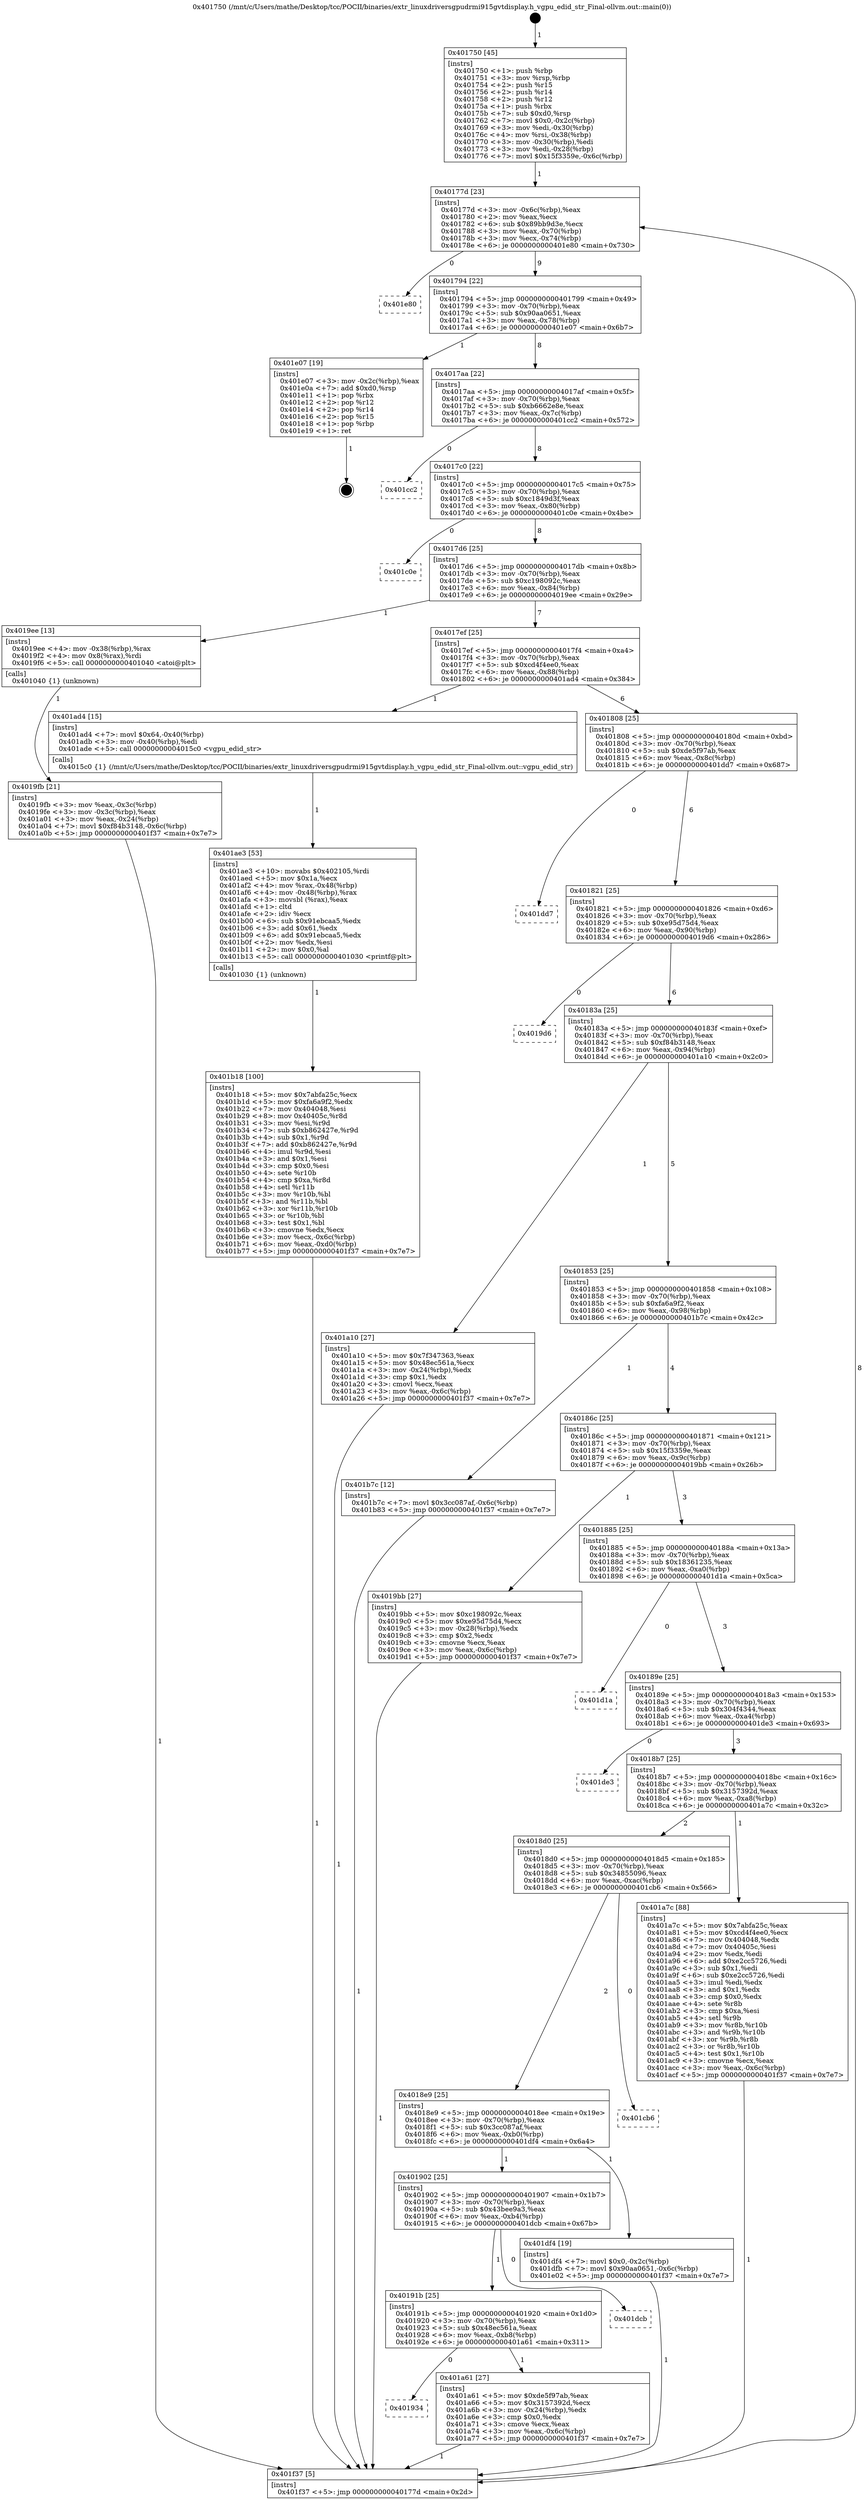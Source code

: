 digraph "0x401750" {
  label = "0x401750 (/mnt/c/Users/mathe/Desktop/tcc/POCII/binaries/extr_linuxdriversgpudrmi915gvtdisplay.h_vgpu_edid_str_Final-ollvm.out::main(0))"
  labelloc = "t"
  node[shape=record]

  Entry [label="",width=0.3,height=0.3,shape=circle,fillcolor=black,style=filled]
  "0x40177d" [label="{
     0x40177d [23]\l
     | [instrs]\l
     &nbsp;&nbsp;0x40177d \<+3\>: mov -0x6c(%rbp),%eax\l
     &nbsp;&nbsp;0x401780 \<+2\>: mov %eax,%ecx\l
     &nbsp;&nbsp;0x401782 \<+6\>: sub $0x89bb9d3e,%ecx\l
     &nbsp;&nbsp;0x401788 \<+3\>: mov %eax,-0x70(%rbp)\l
     &nbsp;&nbsp;0x40178b \<+3\>: mov %ecx,-0x74(%rbp)\l
     &nbsp;&nbsp;0x40178e \<+6\>: je 0000000000401e80 \<main+0x730\>\l
  }"]
  "0x401e80" [label="{
     0x401e80\l
  }", style=dashed]
  "0x401794" [label="{
     0x401794 [22]\l
     | [instrs]\l
     &nbsp;&nbsp;0x401794 \<+5\>: jmp 0000000000401799 \<main+0x49\>\l
     &nbsp;&nbsp;0x401799 \<+3\>: mov -0x70(%rbp),%eax\l
     &nbsp;&nbsp;0x40179c \<+5\>: sub $0x90aa0651,%eax\l
     &nbsp;&nbsp;0x4017a1 \<+3\>: mov %eax,-0x78(%rbp)\l
     &nbsp;&nbsp;0x4017a4 \<+6\>: je 0000000000401e07 \<main+0x6b7\>\l
  }"]
  Exit [label="",width=0.3,height=0.3,shape=circle,fillcolor=black,style=filled,peripheries=2]
  "0x401e07" [label="{
     0x401e07 [19]\l
     | [instrs]\l
     &nbsp;&nbsp;0x401e07 \<+3\>: mov -0x2c(%rbp),%eax\l
     &nbsp;&nbsp;0x401e0a \<+7\>: add $0xd0,%rsp\l
     &nbsp;&nbsp;0x401e11 \<+1\>: pop %rbx\l
     &nbsp;&nbsp;0x401e12 \<+2\>: pop %r12\l
     &nbsp;&nbsp;0x401e14 \<+2\>: pop %r14\l
     &nbsp;&nbsp;0x401e16 \<+2\>: pop %r15\l
     &nbsp;&nbsp;0x401e18 \<+1\>: pop %rbp\l
     &nbsp;&nbsp;0x401e19 \<+1\>: ret\l
  }"]
  "0x4017aa" [label="{
     0x4017aa [22]\l
     | [instrs]\l
     &nbsp;&nbsp;0x4017aa \<+5\>: jmp 00000000004017af \<main+0x5f\>\l
     &nbsp;&nbsp;0x4017af \<+3\>: mov -0x70(%rbp),%eax\l
     &nbsp;&nbsp;0x4017b2 \<+5\>: sub $0xb6662e8e,%eax\l
     &nbsp;&nbsp;0x4017b7 \<+3\>: mov %eax,-0x7c(%rbp)\l
     &nbsp;&nbsp;0x4017ba \<+6\>: je 0000000000401cc2 \<main+0x572\>\l
  }"]
  "0x401b18" [label="{
     0x401b18 [100]\l
     | [instrs]\l
     &nbsp;&nbsp;0x401b18 \<+5\>: mov $0x7abfa25c,%ecx\l
     &nbsp;&nbsp;0x401b1d \<+5\>: mov $0xfa6a9f2,%edx\l
     &nbsp;&nbsp;0x401b22 \<+7\>: mov 0x404048,%esi\l
     &nbsp;&nbsp;0x401b29 \<+8\>: mov 0x40405c,%r8d\l
     &nbsp;&nbsp;0x401b31 \<+3\>: mov %esi,%r9d\l
     &nbsp;&nbsp;0x401b34 \<+7\>: sub $0xb862427e,%r9d\l
     &nbsp;&nbsp;0x401b3b \<+4\>: sub $0x1,%r9d\l
     &nbsp;&nbsp;0x401b3f \<+7\>: add $0xb862427e,%r9d\l
     &nbsp;&nbsp;0x401b46 \<+4\>: imul %r9d,%esi\l
     &nbsp;&nbsp;0x401b4a \<+3\>: and $0x1,%esi\l
     &nbsp;&nbsp;0x401b4d \<+3\>: cmp $0x0,%esi\l
     &nbsp;&nbsp;0x401b50 \<+4\>: sete %r10b\l
     &nbsp;&nbsp;0x401b54 \<+4\>: cmp $0xa,%r8d\l
     &nbsp;&nbsp;0x401b58 \<+4\>: setl %r11b\l
     &nbsp;&nbsp;0x401b5c \<+3\>: mov %r10b,%bl\l
     &nbsp;&nbsp;0x401b5f \<+3\>: and %r11b,%bl\l
     &nbsp;&nbsp;0x401b62 \<+3\>: xor %r11b,%r10b\l
     &nbsp;&nbsp;0x401b65 \<+3\>: or %r10b,%bl\l
     &nbsp;&nbsp;0x401b68 \<+3\>: test $0x1,%bl\l
     &nbsp;&nbsp;0x401b6b \<+3\>: cmovne %edx,%ecx\l
     &nbsp;&nbsp;0x401b6e \<+3\>: mov %ecx,-0x6c(%rbp)\l
     &nbsp;&nbsp;0x401b71 \<+6\>: mov %eax,-0xd0(%rbp)\l
     &nbsp;&nbsp;0x401b77 \<+5\>: jmp 0000000000401f37 \<main+0x7e7\>\l
  }"]
  "0x401cc2" [label="{
     0x401cc2\l
  }", style=dashed]
  "0x4017c0" [label="{
     0x4017c0 [22]\l
     | [instrs]\l
     &nbsp;&nbsp;0x4017c0 \<+5\>: jmp 00000000004017c5 \<main+0x75\>\l
     &nbsp;&nbsp;0x4017c5 \<+3\>: mov -0x70(%rbp),%eax\l
     &nbsp;&nbsp;0x4017c8 \<+5\>: sub $0xc1849d3f,%eax\l
     &nbsp;&nbsp;0x4017cd \<+3\>: mov %eax,-0x80(%rbp)\l
     &nbsp;&nbsp;0x4017d0 \<+6\>: je 0000000000401c0e \<main+0x4be\>\l
  }"]
  "0x401ae3" [label="{
     0x401ae3 [53]\l
     | [instrs]\l
     &nbsp;&nbsp;0x401ae3 \<+10\>: movabs $0x402105,%rdi\l
     &nbsp;&nbsp;0x401aed \<+5\>: mov $0x1a,%ecx\l
     &nbsp;&nbsp;0x401af2 \<+4\>: mov %rax,-0x48(%rbp)\l
     &nbsp;&nbsp;0x401af6 \<+4\>: mov -0x48(%rbp),%rax\l
     &nbsp;&nbsp;0x401afa \<+3\>: movsbl (%rax),%eax\l
     &nbsp;&nbsp;0x401afd \<+1\>: cltd\l
     &nbsp;&nbsp;0x401afe \<+2\>: idiv %ecx\l
     &nbsp;&nbsp;0x401b00 \<+6\>: sub $0x91ebcaa5,%edx\l
     &nbsp;&nbsp;0x401b06 \<+3\>: add $0x61,%edx\l
     &nbsp;&nbsp;0x401b09 \<+6\>: add $0x91ebcaa5,%edx\l
     &nbsp;&nbsp;0x401b0f \<+2\>: mov %edx,%esi\l
     &nbsp;&nbsp;0x401b11 \<+2\>: mov $0x0,%al\l
     &nbsp;&nbsp;0x401b13 \<+5\>: call 0000000000401030 \<printf@plt\>\l
     | [calls]\l
     &nbsp;&nbsp;0x401030 \{1\} (unknown)\l
  }"]
  "0x401c0e" [label="{
     0x401c0e\l
  }", style=dashed]
  "0x4017d6" [label="{
     0x4017d6 [25]\l
     | [instrs]\l
     &nbsp;&nbsp;0x4017d6 \<+5\>: jmp 00000000004017db \<main+0x8b\>\l
     &nbsp;&nbsp;0x4017db \<+3\>: mov -0x70(%rbp),%eax\l
     &nbsp;&nbsp;0x4017de \<+5\>: sub $0xc198092c,%eax\l
     &nbsp;&nbsp;0x4017e3 \<+6\>: mov %eax,-0x84(%rbp)\l
     &nbsp;&nbsp;0x4017e9 \<+6\>: je 00000000004019ee \<main+0x29e\>\l
  }"]
  "0x401934" [label="{
     0x401934\l
  }", style=dashed]
  "0x4019ee" [label="{
     0x4019ee [13]\l
     | [instrs]\l
     &nbsp;&nbsp;0x4019ee \<+4\>: mov -0x38(%rbp),%rax\l
     &nbsp;&nbsp;0x4019f2 \<+4\>: mov 0x8(%rax),%rdi\l
     &nbsp;&nbsp;0x4019f6 \<+5\>: call 0000000000401040 \<atoi@plt\>\l
     | [calls]\l
     &nbsp;&nbsp;0x401040 \{1\} (unknown)\l
  }"]
  "0x4017ef" [label="{
     0x4017ef [25]\l
     | [instrs]\l
     &nbsp;&nbsp;0x4017ef \<+5\>: jmp 00000000004017f4 \<main+0xa4\>\l
     &nbsp;&nbsp;0x4017f4 \<+3\>: mov -0x70(%rbp),%eax\l
     &nbsp;&nbsp;0x4017f7 \<+5\>: sub $0xcd4f4ee0,%eax\l
     &nbsp;&nbsp;0x4017fc \<+6\>: mov %eax,-0x88(%rbp)\l
     &nbsp;&nbsp;0x401802 \<+6\>: je 0000000000401ad4 \<main+0x384\>\l
  }"]
  "0x401a61" [label="{
     0x401a61 [27]\l
     | [instrs]\l
     &nbsp;&nbsp;0x401a61 \<+5\>: mov $0xde5f97ab,%eax\l
     &nbsp;&nbsp;0x401a66 \<+5\>: mov $0x3157392d,%ecx\l
     &nbsp;&nbsp;0x401a6b \<+3\>: mov -0x24(%rbp),%edx\l
     &nbsp;&nbsp;0x401a6e \<+3\>: cmp $0x0,%edx\l
     &nbsp;&nbsp;0x401a71 \<+3\>: cmove %ecx,%eax\l
     &nbsp;&nbsp;0x401a74 \<+3\>: mov %eax,-0x6c(%rbp)\l
     &nbsp;&nbsp;0x401a77 \<+5\>: jmp 0000000000401f37 \<main+0x7e7\>\l
  }"]
  "0x401ad4" [label="{
     0x401ad4 [15]\l
     | [instrs]\l
     &nbsp;&nbsp;0x401ad4 \<+7\>: movl $0x64,-0x40(%rbp)\l
     &nbsp;&nbsp;0x401adb \<+3\>: mov -0x40(%rbp),%edi\l
     &nbsp;&nbsp;0x401ade \<+5\>: call 00000000004015c0 \<vgpu_edid_str\>\l
     | [calls]\l
     &nbsp;&nbsp;0x4015c0 \{1\} (/mnt/c/Users/mathe/Desktop/tcc/POCII/binaries/extr_linuxdriversgpudrmi915gvtdisplay.h_vgpu_edid_str_Final-ollvm.out::vgpu_edid_str)\l
  }"]
  "0x401808" [label="{
     0x401808 [25]\l
     | [instrs]\l
     &nbsp;&nbsp;0x401808 \<+5\>: jmp 000000000040180d \<main+0xbd\>\l
     &nbsp;&nbsp;0x40180d \<+3\>: mov -0x70(%rbp),%eax\l
     &nbsp;&nbsp;0x401810 \<+5\>: sub $0xde5f97ab,%eax\l
     &nbsp;&nbsp;0x401815 \<+6\>: mov %eax,-0x8c(%rbp)\l
     &nbsp;&nbsp;0x40181b \<+6\>: je 0000000000401dd7 \<main+0x687\>\l
  }"]
  "0x40191b" [label="{
     0x40191b [25]\l
     | [instrs]\l
     &nbsp;&nbsp;0x40191b \<+5\>: jmp 0000000000401920 \<main+0x1d0\>\l
     &nbsp;&nbsp;0x401920 \<+3\>: mov -0x70(%rbp),%eax\l
     &nbsp;&nbsp;0x401923 \<+5\>: sub $0x48ec561a,%eax\l
     &nbsp;&nbsp;0x401928 \<+6\>: mov %eax,-0xb8(%rbp)\l
     &nbsp;&nbsp;0x40192e \<+6\>: je 0000000000401a61 \<main+0x311\>\l
  }"]
  "0x401dd7" [label="{
     0x401dd7\l
  }", style=dashed]
  "0x401821" [label="{
     0x401821 [25]\l
     | [instrs]\l
     &nbsp;&nbsp;0x401821 \<+5\>: jmp 0000000000401826 \<main+0xd6\>\l
     &nbsp;&nbsp;0x401826 \<+3\>: mov -0x70(%rbp),%eax\l
     &nbsp;&nbsp;0x401829 \<+5\>: sub $0xe95d75d4,%eax\l
     &nbsp;&nbsp;0x40182e \<+6\>: mov %eax,-0x90(%rbp)\l
     &nbsp;&nbsp;0x401834 \<+6\>: je 00000000004019d6 \<main+0x286\>\l
  }"]
  "0x401dcb" [label="{
     0x401dcb\l
  }", style=dashed]
  "0x4019d6" [label="{
     0x4019d6\l
  }", style=dashed]
  "0x40183a" [label="{
     0x40183a [25]\l
     | [instrs]\l
     &nbsp;&nbsp;0x40183a \<+5\>: jmp 000000000040183f \<main+0xef\>\l
     &nbsp;&nbsp;0x40183f \<+3\>: mov -0x70(%rbp),%eax\l
     &nbsp;&nbsp;0x401842 \<+5\>: sub $0xf84b3148,%eax\l
     &nbsp;&nbsp;0x401847 \<+6\>: mov %eax,-0x94(%rbp)\l
     &nbsp;&nbsp;0x40184d \<+6\>: je 0000000000401a10 \<main+0x2c0\>\l
  }"]
  "0x401902" [label="{
     0x401902 [25]\l
     | [instrs]\l
     &nbsp;&nbsp;0x401902 \<+5\>: jmp 0000000000401907 \<main+0x1b7\>\l
     &nbsp;&nbsp;0x401907 \<+3\>: mov -0x70(%rbp),%eax\l
     &nbsp;&nbsp;0x40190a \<+5\>: sub $0x43bee9a3,%eax\l
     &nbsp;&nbsp;0x40190f \<+6\>: mov %eax,-0xb4(%rbp)\l
     &nbsp;&nbsp;0x401915 \<+6\>: je 0000000000401dcb \<main+0x67b\>\l
  }"]
  "0x401a10" [label="{
     0x401a10 [27]\l
     | [instrs]\l
     &nbsp;&nbsp;0x401a10 \<+5\>: mov $0x7f347363,%eax\l
     &nbsp;&nbsp;0x401a15 \<+5\>: mov $0x48ec561a,%ecx\l
     &nbsp;&nbsp;0x401a1a \<+3\>: mov -0x24(%rbp),%edx\l
     &nbsp;&nbsp;0x401a1d \<+3\>: cmp $0x1,%edx\l
     &nbsp;&nbsp;0x401a20 \<+3\>: cmovl %ecx,%eax\l
     &nbsp;&nbsp;0x401a23 \<+3\>: mov %eax,-0x6c(%rbp)\l
     &nbsp;&nbsp;0x401a26 \<+5\>: jmp 0000000000401f37 \<main+0x7e7\>\l
  }"]
  "0x401853" [label="{
     0x401853 [25]\l
     | [instrs]\l
     &nbsp;&nbsp;0x401853 \<+5\>: jmp 0000000000401858 \<main+0x108\>\l
     &nbsp;&nbsp;0x401858 \<+3\>: mov -0x70(%rbp),%eax\l
     &nbsp;&nbsp;0x40185b \<+5\>: sub $0xfa6a9f2,%eax\l
     &nbsp;&nbsp;0x401860 \<+6\>: mov %eax,-0x98(%rbp)\l
     &nbsp;&nbsp;0x401866 \<+6\>: je 0000000000401b7c \<main+0x42c\>\l
  }"]
  "0x401df4" [label="{
     0x401df4 [19]\l
     | [instrs]\l
     &nbsp;&nbsp;0x401df4 \<+7\>: movl $0x0,-0x2c(%rbp)\l
     &nbsp;&nbsp;0x401dfb \<+7\>: movl $0x90aa0651,-0x6c(%rbp)\l
     &nbsp;&nbsp;0x401e02 \<+5\>: jmp 0000000000401f37 \<main+0x7e7\>\l
  }"]
  "0x401b7c" [label="{
     0x401b7c [12]\l
     | [instrs]\l
     &nbsp;&nbsp;0x401b7c \<+7\>: movl $0x3cc087af,-0x6c(%rbp)\l
     &nbsp;&nbsp;0x401b83 \<+5\>: jmp 0000000000401f37 \<main+0x7e7\>\l
  }"]
  "0x40186c" [label="{
     0x40186c [25]\l
     | [instrs]\l
     &nbsp;&nbsp;0x40186c \<+5\>: jmp 0000000000401871 \<main+0x121\>\l
     &nbsp;&nbsp;0x401871 \<+3\>: mov -0x70(%rbp),%eax\l
     &nbsp;&nbsp;0x401874 \<+5\>: sub $0x15f3359e,%eax\l
     &nbsp;&nbsp;0x401879 \<+6\>: mov %eax,-0x9c(%rbp)\l
     &nbsp;&nbsp;0x40187f \<+6\>: je 00000000004019bb \<main+0x26b\>\l
  }"]
  "0x4018e9" [label="{
     0x4018e9 [25]\l
     | [instrs]\l
     &nbsp;&nbsp;0x4018e9 \<+5\>: jmp 00000000004018ee \<main+0x19e\>\l
     &nbsp;&nbsp;0x4018ee \<+3\>: mov -0x70(%rbp),%eax\l
     &nbsp;&nbsp;0x4018f1 \<+5\>: sub $0x3cc087af,%eax\l
     &nbsp;&nbsp;0x4018f6 \<+6\>: mov %eax,-0xb0(%rbp)\l
     &nbsp;&nbsp;0x4018fc \<+6\>: je 0000000000401df4 \<main+0x6a4\>\l
  }"]
  "0x4019bb" [label="{
     0x4019bb [27]\l
     | [instrs]\l
     &nbsp;&nbsp;0x4019bb \<+5\>: mov $0xc198092c,%eax\l
     &nbsp;&nbsp;0x4019c0 \<+5\>: mov $0xe95d75d4,%ecx\l
     &nbsp;&nbsp;0x4019c5 \<+3\>: mov -0x28(%rbp),%edx\l
     &nbsp;&nbsp;0x4019c8 \<+3\>: cmp $0x2,%edx\l
     &nbsp;&nbsp;0x4019cb \<+3\>: cmovne %ecx,%eax\l
     &nbsp;&nbsp;0x4019ce \<+3\>: mov %eax,-0x6c(%rbp)\l
     &nbsp;&nbsp;0x4019d1 \<+5\>: jmp 0000000000401f37 \<main+0x7e7\>\l
  }"]
  "0x401885" [label="{
     0x401885 [25]\l
     | [instrs]\l
     &nbsp;&nbsp;0x401885 \<+5\>: jmp 000000000040188a \<main+0x13a\>\l
     &nbsp;&nbsp;0x40188a \<+3\>: mov -0x70(%rbp),%eax\l
     &nbsp;&nbsp;0x40188d \<+5\>: sub $0x18361235,%eax\l
     &nbsp;&nbsp;0x401892 \<+6\>: mov %eax,-0xa0(%rbp)\l
     &nbsp;&nbsp;0x401898 \<+6\>: je 0000000000401d1a \<main+0x5ca\>\l
  }"]
  "0x401f37" [label="{
     0x401f37 [5]\l
     | [instrs]\l
     &nbsp;&nbsp;0x401f37 \<+5\>: jmp 000000000040177d \<main+0x2d\>\l
  }"]
  "0x401750" [label="{
     0x401750 [45]\l
     | [instrs]\l
     &nbsp;&nbsp;0x401750 \<+1\>: push %rbp\l
     &nbsp;&nbsp;0x401751 \<+3\>: mov %rsp,%rbp\l
     &nbsp;&nbsp;0x401754 \<+2\>: push %r15\l
     &nbsp;&nbsp;0x401756 \<+2\>: push %r14\l
     &nbsp;&nbsp;0x401758 \<+2\>: push %r12\l
     &nbsp;&nbsp;0x40175a \<+1\>: push %rbx\l
     &nbsp;&nbsp;0x40175b \<+7\>: sub $0xd0,%rsp\l
     &nbsp;&nbsp;0x401762 \<+7\>: movl $0x0,-0x2c(%rbp)\l
     &nbsp;&nbsp;0x401769 \<+3\>: mov %edi,-0x30(%rbp)\l
     &nbsp;&nbsp;0x40176c \<+4\>: mov %rsi,-0x38(%rbp)\l
     &nbsp;&nbsp;0x401770 \<+3\>: mov -0x30(%rbp),%edi\l
     &nbsp;&nbsp;0x401773 \<+3\>: mov %edi,-0x28(%rbp)\l
     &nbsp;&nbsp;0x401776 \<+7\>: movl $0x15f3359e,-0x6c(%rbp)\l
  }"]
  "0x4019fb" [label="{
     0x4019fb [21]\l
     | [instrs]\l
     &nbsp;&nbsp;0x4019fb \<+3\>: mov %eax,-0x3c(%rbp)\l
     &nbsp;&nbsp;0x4019fe \<+3\>: mov -0x3c(%rbp),%eax\l
     &nbsp;&nbsp;0x401a01 \<+3\>: mov %eax,-0x24(%rbp)\l
     &nbsp;&nbsp;0x401a04 \<+7\>: movl $0xf84b3148,-0x6c(%rbp)\l
     &nbsp;&nbsp;0x401a0b \<+5\>: jmp 0000000000401f37 \<main+0x7e7\>\l
  }"]
  "0x401cb6" [label="{
     0x401cb6\l
  }", style=dashed]
  "0x401d1a" [label="{
     0x401d1a\l
  }", style=dashed]
  "0x40189e" [label="{
     0x40189e [25]\l
     | [instrs]\l
     &nbsp;&nbsp;0x40189e \<+5\>: jmp 00000000004018a3 \<main+0x153\>\l
     &nbsp;&nbsp;0x4018a3 \<+3\>: mov -0x70(%rbp),%eax\l
     &nbsp;&nbsp;0x4018a6 \<+5\>: sub $0x304f4344,%eax\l
     &nbsp;&nbsp;0x4018ab \<+6\>: mov %eax,-0xa4(%rbp)\l
     &nbsp;&nbsp;0x4018b1 \<+6\>: je 0000000000401de3 \<main+0x693\>\l
  }"]
  "0x4018d0" [label="{
     0x4018d0 [25]\l
     | [instrs]\l
     &nbsp;&nbsp;0x4018d0 \<+5\>: jmp 00000000004018d5 \<main+0x185\>\l
     &nbsp;&nbsp;0x4018d5 \<+3\>: mov -0x70(%rbp),%eax\l
     &nbsp;&nbsp;0x4018d8 \<+5\>: sub $0x34855096,%eax\l
     &nbsp;&nbsp;0x4018dd \<+6\>: mov %eax,-0xac(%rbp)\l
     &nbsp;&nbsp;0x4018e3 \<+6\>: je 0000000000401cb6 \<main+0x566\>\l
  }"]
  "0x401de3" [label="{
     0x401de3\l
  }", style=dashed]
  "0x4018b7" [label="{
     0x4018b7 [25]\l
     | [instrs]\l
     &nbsp;&nbsp;0x4018b7 \<+5\>: jmp 00000000004018bc \<main+0x16c\>\l
     &nbsp;&nbsp;0x4018bc \<+3\>: mov -0x70(%rbp),%eax\l
     &nbsp;&nbsp;0x4018bf \<+5\>: sub $0x3157392d,%eax\l
     &nbsp;&nbsp;0x4018c4 \<+6\>: mov %eax,-0xa8(%rbp)\l
     &nbsp;&nbsp;0x4018ca \<+6\>: je 0000000000401a7c \<main+0x32c\>\l
  }"]
  "0x401a7c" [label="{
     0x401a7c [88]\l
     | [instrs]\l
     &nbsp;&nbsp;0x401a7c \<+5\>: mov $0x7abfa25c,%eax\l
     &nbsp;&nbsp;0x401a81 \<+5\>: mov $0xcd4f4ee0,%ecx\l
     &nbsp;&nbsp;0x401a86 \<+7\>: mov 0x404048,%edx\l
     &nbsp;&nbsp;0x401a8d \<+7\>: mov 0x40405c,%esi\l
     &nbsp;&nbsp;0x401a94 \<+2\>: mov %edx,%edi\l
     &nbsp;&nbsp;0x401a96 \<+6\>: add $0xe2cc5726,%edi\l
     &nbsp;&nbsp;0x401a9c \<+3\>: sub $0x1,%edi\l
     &nbsp;&nbsp;0x401a9f \<+6\>: sub $0xe2cc5726,%edi\l
     &nbsp;&nbsp;0x401aa5 \<+3\>: imul %edi,%edx\l
     &nbsp;&nbsp;0x401aa8 \<+3\>: and $0x1,%edx\l
     &nbsp;&nbsp;0x401aab \<+3\>: cmp $0x0,%edx\l
     &nbsp;&nbsp;0x401aae \<+4\>: sete %r8b\l
     &nbsp;&nbsp;0x401ab2 \<+3\>: cmp $0xa,%esi\l
     &nbsp;&nbsp;0x401ab5 \<+4\>: setl %r9b\l
     &nbsp;&nbsp;0x401ab9 \<+3\>: mov %r8b,%r10b\l
     &nbsp;&nbsp;0x401abc \<+3\>: and %r9b,%r10b\l
     &nbsp;&nbsp;0x401abf \<+3\>: xor %r9b,%r8b\l
     &nbsp;&nbsp;0x401ac2 \<+3\>: or %r8b,%r10b\l
     &nbsp;&nbsp;0x401ac5 \<+4\>: test $0x1,%r10b\l
     &nbsp;&nbsp;0x401ac9 \<+3\>: cmovne %ecx,%eax\l
     &nbsp;&nbsp;0x401acc \<+3\>: mov %eax,-0x6c(%rbp)\l
     &nbsp;&nbsp;0x401acf \<+5\>: jmp 0000000000401f37 \<main+0x7e7\>\l
  }"]
  Entry -> "0x401750" [label=" 1"]
  "0x40177d" -> "0x401e80" [label=" 0"]
  "0x40177d" -> "0x401794" [label=" 9"]
  "0x401e07" -> Exit [label=" 1"]
  "0x401794" -> "0x401e07" [label=" 1"]
  "0x401794" -> "0x4017aa" [label=" 8"]
  "0x401df4" -> "0x401f37" [label=" 1"]
  "0x4017aa" -> "0x401cc2" [label=" 0"]
  "0x4017aa" -> "0x4017c0" [label=" 8"]
  "0x401b7c" -> "0x401f37" [label=" 1"]
  "0x4017c0" -> "0x401c0e" [label=" 0"]
  "0x4017c0" -> "0x4017d6" [label=" 8"]
  "0x401b18" -> "0x401f37" [label=" 1"]
  "0x4017d6" -> "0x4019ee" [label=" 1"]
  "0x4017d6" -> "0x4017ef" [label=" 7"]
  "0x401ae3" -> "0x401b18" [label=" 1"]
  "0x4017ef" -> "0x401ad4" [label=" 1"]
  "0x4017ef" -> "0x401808" [label=" 6"]
  "0x401ad4" -> "0x401ae3" [label=" 1"]
  "0x401808" -> "0x401dd7" [label=" 0"]
  "0x401808" -> "0x401821" [label=" 6"]
  "0x401a61" -> "0x401f37" [label=" 1"]
  "0x401821" -> "0x4019d6" [label=" 0"]
  "0x401821" -> "0x40183a" [label=" 6"]
  "0x40191b" -> "0x401934" [label=" 0"]
  "0x40183a" -> "0x401a10" [label=" 1"]
  "0x40183a" -> "0x401853" [label=" 5"]
  "0x401a7c" -> "0x401f37" [label=" 1"]
  "0x401853" -> "0x401b7c" [label=" 1"]
  "0x401853" -> "0x40186c" [label=" 4"]
  "0x401902" -> "0x40191b" [label=" 1"]
  "0x40186c" -> "0x4019bb" [label=" 1"]
  "0x40186c" -> "0x401885" [label=" 3"]
  "0x4019bb" -> "0x401f37" [label=" 1"]
  "0x401750" -> "0x40177d" [label=" 1"]
  "0x401f37" -> "0x40177d" [label=" 8"]
  "0x4019ee" -> "0x4019fb" [label=" 1"]
  "0x4019fb" -> "0x401f37" [label=" 1"]
  "0x401a10" -> "0x401f37" [label=" 1"]
  "0x40191b" -> "0x401a61" [label=" 1"]
  "0x401885" -> "0x401d1a" [label=" 0"]
  "0x401885" -> "0x40189e" [label=" 3"]
  "0x4018e9" -> "0x401902" [label=" 1"]
  "0x40189e" -> "0x401de3" [label=" 0"]
  "0x40189e" -> "0x4018b7" [label=" 3"]
  "0x401902" -> "0x401dcb" [label=" 0"]
  "0x4018b7" -> "0x401a7c" [label=" 1"]
  "0x4018b7" -> "0x4018d0" [label=" 2"]
  "0x4018e9" -> "0x401df4" [label=" 1"]
  "0x4018d0" -> "0x401cb6" [label=" 0"]
  "0x4018d0" -> "0x4018e9" [label=" 2"]
}
